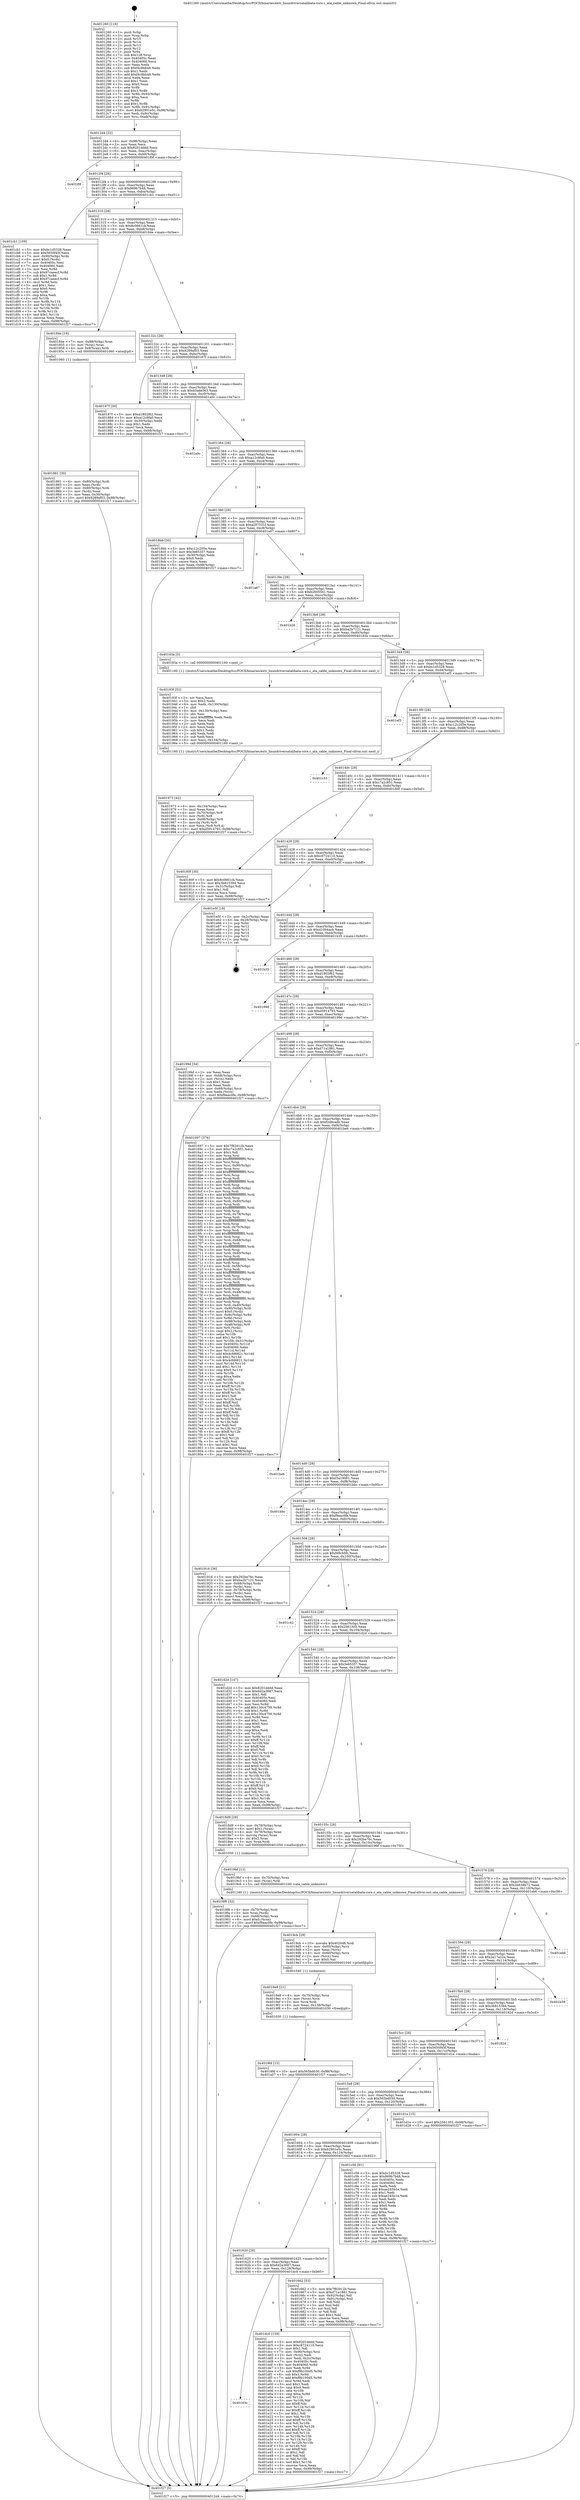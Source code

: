 digraph "0x401260" {
  label = "0x401260 (/mnt/c/Users/mathe/Desktop/tcc/POCII/binaries/extr_linuxdriversatalibata-core.c_ata_cable_unknown_Final-ollvm.out::main(0))"
  labelloc = "t"
  node[shape=record]

  Entry [label="",width=0.3,height=0.3,shape=circle,fillcolor=black,style=filled]
  "0x4012d4" [label="{
     0x4012d4 [32]\l
     | [instrs]\l
     &nbsp;&nbsp;0x4012d4 \<+6\>: mov -0x98(%rbp),%eax\l
     &nbsp;&nbsp;0x4012da \<+2\>: mov %eax,%ecx\l
     &nbsp;&nbsp;0x4012dc \<+6\>: sub $0x8201dddd,%ecx\l
     &nbsp;&nbsp;0x4012e2 \<+6\>: mov %eax,-0xac(%rbp)\l
     &nbsp;&nbsp;0x4012e8 \<+6\>: mov %ecx,-0xb0(%rbp)\l
     &nbsp;&nbsp;0x4012ee \<+6\>: je 0000000000401f0f \<main+0xcaf\>\l
  }"]
  "0x401f0f" [label="{
     0x401f0f\l
  }", style=dashed]
  "0x4012f4" [label="{
     0x4012f4 [28]\l
     | [instrs]\l
     &nbsp;&nbsp;0x4012f4 \<+5\>: jmp 00000000004012f9 \<main+0x99\>\l
     &nbsp;&nbsp;0x4012f9 \<+6\>: mov -0xac(%rbp),%eax\l
     &nbsp;&nbsp;0x4012ff \<+5\>: sub $0x869b7b48,%eax\l
     &nbsp;&nbsp;0x401304 \<+6\>: mov %eax,-0xb4(%rbp)\l
     &nbsp;&nbsp;0x40130a \<+6\>: je 0000000000401cb1 \<main+0xa51\>\l
  }"]
  Exit [label="",width=0.3,height=0.3,shape=circle,fillcolor=black,style=filled,peripheries=2]
  "0x401cb1" [label="{
     0x401cb1 [109]\l
     | [instrs]\l
     &nbsp;&nbsp;0x401cb1 \<+5\>: mov $0xbc1d5328,%eax\l
     &nbsp;&nbsp;0x401cb6 \<+5\>: mov $0x5650f45f,%ecx\l
     &nbsp;&nbsp;0x401cbb \<+7\>: mov -0x90(%rbp),%rdx\l
     &nbsp;&nbsp;0x401cc2 \<+6\>: movl $0x0,(%rdx)\l
     &nbsp;&nbsp;0x401cc8 \<+7\>: mov 0x40405c,%esi\l
     &nbsp;&nbsp;0x401ccf \<+7\>: mov 0x404060,%edi\l
     &nbsp;&nbsp;0x401cd6 \<+3\>: mov %esi,%r8d\l
     &nbsp;&nbsp;0x401cd9 \<+7\>: sub $0x97caeecf,%r8d\l
     &nbsp;&nbsp;0x401ce0 \<+4\>: sub $0x1,%r8d\l
     &nbsp;&nbsp;0x401ce4 \<+7\>: add $0x97caeecf,%r8d\l
     &nbsp;&nbsp;0x401ceb \<+4\>: imul %r8d,%esi\l
     &nbsp;&nbsp;0x401cef \<+3\>: and $0x1,%esi\l
     &nbsp;&nbsp;0x401cf2 \<+3\>: cmp $0x0,%esi\l
     &nbsp;&nbsp;0x401cf5 \<+4\>: sete %r9b\l
     &nbsp;&nbsp;0x401cf9 \<+3\>: cmp $0xa,%edi\l
     &nbsp;&nbsp;0x401cfc \<+4\>: setl %r10b\l
     &nbsp;&nbsp;0x401d00 \<+3\>: mov %r9b,%r11b\l
     &nbsp;&nbsp;0x401d03 \<+3\>: and %r10b,%r11b\l
     &nbsp;&nbsp;0x401d06 \<+3\>: xor %r10b,%r9b\l
     &nbsp;&nbsp;0x401d09 \<+3\>: or %r9b,%r11b\l
     &nbsp;&nbsp;0x401d0c \<+4\>: test $0x1,%r11b\l
     &nbsp;&nbsp;0x401d10 \<+3\>: cmovne %ecx,%eax\l
     &nbsp;&nbsp;0x401d13 \<+6\>: mov %eax,-0x98(%rbp)\l
     &nbsp;&nbsp;0x401d19 \<+5\>: jmp 0000000000401f27 \<main+0xcc7\>\l
  }"]
  "0x401310" [label="{
     0x401310 [28]\l
     | [instrs]\l
     &nbsp;&nbsp;0x401310 \<+5\>: jmp 0000000000401315 \<main+0xb5\>\l
     &nbsp;&nbsp;0x401315 \<+6\>: mov -0xac(%rbp),%eax\l
     &nbsp;&nbsp;0x40131b \<+5\>: sub $0x8c0661cb,%eax\l
     &nbsp;&nbsp;0x401320 \<+6\>: mov %eax,-0xb8(%rbp)\l
     &nbsp;&nbsp;0x401326 \<+6\>: je 000000000040184e \<main+0x5ee\>\l
  }"]
  "0x40163c" [label="{
     0x40163c\l
  }", style=dashed]
  "0x40184e" [label="{
     0x40184e [19]\l
     | [instrs]\l
     &nbsp;&nbsp;0x40184e \<+7\>: mov -0x88(%rbp),%rax\l
     &nbsp;&nbsp;0x401855 \<+3\>: mov (%rax),%rax\l
     &nbsp;&nbsp;0x401858 \<+4\>: mov 0x8(%rax),%rdi\l
     &nbsp;&nbsp;0x40185c \<+5\>: call 0000000000401060 \<atoi@plt\>\l
     | [calls]\l
     &nbsp;&nbsp;0x401060 \{1\} (unknown)\l
  }"]
  "0x40132c" [label="{
     0x40132c [28]\l
     | [instrs]\l
     &nbsp;&nbsp;0x40132c \<+5\>: jmp 0000000000401331 \<main+0xd1\>\l
     &nbsp;&nbsp;0x401331 \<+6\>: mov -0xac(%rbp),%eax\l
     &nbsp;&nbsp;0x401337 \<+5\>: sub $0x9289af03,%eax\l
     &nbsp;&nbsp;0x40133c \<+6\>: mov %eax,-0xbc(%rbp)\l
     &nbsp;&nbsp;0x401342 \<+6\>: je 000000000040187f \<main+0x61f\>\l
  }"]
  "0x401dc0" [label="{
     0x401dc0 [159]\l
     | [instrs]\l
     &nbsp;&nbsp;0x401dc0 \<+5\>: mov $0x8201dddd,%eax\l
     &nbsp;&nbsp;0x401dc5 \<+5\>: mov $0xc8724110,%ecx\l
     &nbsp;&nbsp;0x401dca \<+2\>: mov $0x1,%dl\l
     &nbsp;&nbsp;0x401dcc \<+7\>: mov -0x90(%rbp),%rsi\l
     &nbsp;&nbsp;0x401dd3 \<+2\>: mov (%rsi),%edi\l
     &nbsp;&nbsp;0x401dd5 \<+3\>: mov %edi,-0x2c(%rbp)\l
     &nbsp;&nbsp;0x401dd8 \<+7\>: mov 0x40405c,%edi\l
     &nbsp;&nbsp;0x401ddf \<+8\>: mov 0x404060,%r8d\l
     &nbsp;&nbsp;0x401de7 \<+3\>: mov %edi,%r9d\l
     &nbsp;&nbsp;0x401dea \<+7\>: sub $0xf9b100d5,%r9d\l
     &nbsp;&nbsp;0x401df1 \<+4\>: sub $0x1,%r9d\l
     &nbsp;&nbsp;0x401df5 \<+7\>: add $0xf9b100d5,%r9d\l
     &nbsp;&nbsp;0x401dfc \<+4\>: imul %r9d,%edi\l
     &nbsp;&nbsp;0x401e00 \<+3\>: and $0x1,%edi\l
     &nbsp;&nbsp;0x401e03 \<+3\>: cmp $0x0,%edi\l
     &nbsp;&nbsp;0x401e06 \<+4\>: sete %r10b\l
     &nbsp;&nbsp;0x401e0a \<+4\>: cmp $0xa,%r8d\l
     &nbsp;&nbsp;0x401e0e \<+4\>: setl %r11b\l
     &nbsp;&nbsp;0x401e12 \<+3\>: mov %r10b,%bl\l
     &nbsp;&nbsp;0x401e15 \<+3\>: xor $0xff,%bl\l
     &nbsp;&nbsp;0x401e18 \<+3\>: mov %r11b,%r14b\l
     &nbsp;&nbsp;0x401e1b \<+4\>: xor $0xff,%r14b\l
     &nbsp;&nbsp;0x401e1f \<+3\>: xor $0x1,%dl\l
     &nbsp;&nbsp;0x401e22 \<+3\>: mov %bl,%r15b\l
     &nbsp;&nbsp;0x401e25 \<+4\>: and $0xff,%r15b\l
     &nbsp;&nbsp;0x401e29 \<+3\>: and %dl,%r10b\l
     &nbsp;&nbsp;0x401e2c \<+3\>: mov %r14b,%r12b\l
     &nbsp;&nbsp;0x401e2f \<+4\>: and $0xff,%r12b\l
     &nbsp;&nbsp;0x401e33 \<+3\>: and %dl,%r11b\l
     &nbsp;&nbsp;0x401e36 \<+3\>: or %r10b,%r15b\l
     &nbsp;&nbsp;0x401e39 \<+3\>: or %r11b,%r12b\l
     &nbsp;&nbsp;0x401e3c \<+3\>: xor %r12b,%r15b\l
     &nbsp;&nbsp;0x401e3f \<+3\>: or %r14b,%bl\l
     &nbsp;&nbsp;0x401e42 \<+3\>: xor $0xff,%bl\l
     &nbsp;&nbsp;0x401e45 \<+3\>: or $0x1,%dl\l
     &nbsp;&nbsp;0x401e48 \<+2\>: and %dl,%bl\l
     &nbsp;&nbsp;0x401e4a \<+3\>: or %bl,%r15b\l
     &nbsp;&nbsp;0x401e4d \<+4\>: test $0x1,%r15b\l
     &nbsp;&nbsp;0x401e51 \<+3\>: cmovne %ecx,%eax\l
     &nbsp;&nbsp;0x401e54 \<+6\>: mov %eax,-0x98(%rbp)\l
     &nbsp;&nbsp;0x401e5a \<+5\>: jmp 0000000000401f27 \<main+0xcc7\>\l
  }"]
  "0x40187f" [label="{
     0x40187f [30]\l
     | [instrs]\l
     &nbsp;&nbsp;0x40187f \<+5\>: mov $0xd1802f62,%eax\l
     &nbsp;&nbsp;0x401884 \<+5\>: mov $0xa12c9fa0,%ecx\l
     &nbsp;&nbsp;0x401889 \<+3\>: mov -0x30(%rbp),%edx\l
     &nbsp;&nbsp;0x40188c \<+3\>: cmp $0x1,%edx\l
     &nbsp;&nbsp;0x40188f \<+3\>: cmovl %ecx,%eax\l
     &nbsp;&nbsp;0x401892 \<+6\>: mov %eax,-0x98(%rbp)\l
     &nbsp;&nbsp;0x401898 \<+5\>: jmp 0000000000401f27 \<main+0xcc7\>\l
  }"]
  "0x401348" [label="{
     0x401348 [28]\l
     | [instrs]\l
     &nbsp;&nbsp;0x401348 \<+5\>: jmp 000000000040134d \<main+0xed\>\l
     &nbsp;&nbsp;0x40134d \<+6\>: mov -0xac(%rbp),%eax\l
     &nbsp;&nbsp;0x401353 \<+5\>: sub $0x93ade563,%eax\l
     &nbsp;&nbsp;0x401358 \<+6\>: mov %eax,-0xc0(%rbp)\l
     &nbsp;&nbsp;0x40135e \<+6\>: je 0000000000401a0c \<main+0x7ac\>\l
  }"]
  "0x4019fd" [label="{
     0x4019fd [15]\l
     | [instrs]\l
     &nbsp;&nbsp;0x4019fd \<+10\>: movl $0x565bd030,-0x98(%rbp)\l
     &nbsp;&nbsp;0x401a07 \<+5\>: jmp 0000000000401f27 \<main+0xcc7\>\l
  }"]
  "0x401a0c" [label="{
     0x401a0c\l
  }", style=dashed]
  "0x401364" [label="{
     0x401364 [28]\l
     | [instrs]\l
     &nbsp;&nbsp;0x401364 \<+5\>: jmp 0000000000401369 \<main+0x109\>\l
     &nbsp;&nbsp;0x401369 \<+6\>: mov -0xac(%rbp),%eax\l
     &nbsp;&nbsp;0x40136f \<+5\>: sub $0xa12c9fa0,%eax\l
     &nbsp;&nbsp;0x401374 \<+6\>: mov %eax,-0xc4(%rbp)\l
     &nbsp;&nbsp;0x40137a \<+6\>: je 00000000004018bb \<main+0x65b\>\l
  }"]
  "0x4019e8" [label="{
     0x4019e8 [21]\l
     | [instrs]\l
     &nbsp;&nbsp;0x4019e8 \<+4\>: mov -0x70(%rbp),%rcx\l
     &nbsp;&nbsp;0x4019ec \<+3\>: mov (%rcx),%rcx\l
     &nbsp;&nbsp;0x4019ef \<+3\>: mov %rcx,%rdi\l
     &nbsp;&nbsp;0x4019f2 \<+6\>: mov %eax,-0x138(%rbp)\l
     &nbsp;&nbsp;0x4019f8 \<+5\>: call 0000000000401030 \<free@plt\>\l
     | [calls]\l
     &nbsp;&nbsp;0x401030 \{1\} (unknown)\l
  }"]
  "0x4018bb" [label="{
     0x4018bb [30]\l
     | [instrs]\l
     &nbsp;&nbsp;0x4018bb \<+5\>: mov $0xc12c205e,%eax\l
     &nbsp;&nbsp;0x4018c0 \<+5\>: mov $0x3e65357,%ecx\l
     &nbsp;&nbsp;0x4018c5 \<+3\>: mov -0x30(%rbp),%edx\l
     &nbsp;&nbsp;0x4018c8 \<+3\>: cmp $0x0,%edx\l
     &nbsp;&nbsp;0x4018cb \<+3\>: cmove %ecx,%eax\l
     &nbsp;&nbsp;0x4018ce \<+6\>: mov %eax,-0x98(%rbp)\l
     &nbsp;&nbsp;0x4018d4 \<+5\>: jmp 0000000000401f27 \<main+0xcc7\>\l
  }"]
  "0x401380" [label="{
     0x401380 [28]\l
     | [instrs]\l
     &nbsp;&nbsp;0x401380 \<+5\>: jmp 0000000000401385 \<main+0x125\>\l
     &nbsp;&nbsp;0x401385 \<+6\>: mov -0xac(%rbp),%eax\l
     &nbsp;&nbsp;0x40138b \<+5\>: sub $0xa297531f,%eax\l
     &nbsp;&nbsp;0x401390 \<+6\>: mov %eax,-0xc8(%rbp)\l
     &nbsp;&nbsp;0x401396 \<+6\>: je 0000000000401a67 \<main+0x807\>\l
  }"]
  "0x4019cb" [label="{
     0x4019cb [29]\l
     | [instrs]\l
     &nbsp;&nbsp;0x4019cb \<+10\>: movabs $0x4020d6,%rdi\l
     &nbsp;&nbsp;0x4019d5 \<+4\>: mov -0x60(%rbp),%rcx\l
     &nbsp;&nbsp;0x4019d9 \<+2\>: mov %eax,(%rcx)\l
     &nbsp;&nbsp;0x4019db \<+4\>: mov -0x60(%rbp),%rcx\l
     &nbsp;&nbsp;0x4019df \<+2\>: mov (%rcx),%esi\l
     &nbsp;&nbsp;0x4019e1 \<+2\>: mov $0x0,%al\l
     &nbsp;&nbsp;0x4019e3 \<+5\>: call 0000000000401040 \<printf@plt\>\l
     | [calls]\l
     &nbsp;&nbsp;0x401040 \{1\} (unknown)\l
  }"]
  "0x401a67" [label="{
     0x401a67\l
  }", style=dashed]
  "0x40139c" [label="{
     0x40139c [28]\l
     | [instrs]\l
     &nbsp;&nbsp;0x40139c \<+5\>: jmp 00000000004013a1 \<main+0x141\>\l
     &nbsp;&nbsp;0x4013a1 \<+6\>: mov -0xac(%rbp),%eax\l
     &nbsp;&nbsp;0x4013a7 \<+5\>: sub $0xb2605541,%eax\l
     &nbsp;&nbsp;0x4013ac \<+6\>: mov %eax,-0xcc(%rbp)\l
     &nbsp;&nbsp;0x4013b2 \<+6\>: je 0000000000401b26 \<main+0x8c6\>\l
  }"]
  "0x401973" [label="{
     0x401973 [42]\l
     | [instrs]\l
     &nbsp;&nbsp;0x401973 \<+6\>: mov -0x134(%rbp),%ecx\l
     &nbsp;&nbsp;0x401979 \<+3\>: imul %eax,%ecx\l
     &nbsp;&nbsp;0x40197c \<+4\>: mov -0x70(%rbp),%r8\l
     &nbsp;&nbsp;0x401980 \<+3\>: mov (%r8),%r8\l
     &nbsp;&nbsp;0x401983 \<+4\>: mov -0x68(%rbp),%r9\l
     &nbsp;&nbsp;0x401987 \<+3\>: movslq (%r9),%r9\l
     &nbsp;&nbsp;0x40198a \<+4\>: mov %ecx,(%r8,%r9,4)\l
     &nbsp;&nbsp;0x40198e \<+10\>: movl $0xd5914793,-0x98(%rbp)\l
     &nbsp;&nbsp;0x401998 \<+5\>: jmp 0000000000401f27 \<main+0xcc7\>\l
  }"]
  "0x401b26" [label="{
     0x401b26\l
  }", style=dashed]
  "0x4013b8" [label="{
     0x4013b8 [28]\l
     | [instrs]\l
     &nbsp;&nbsp;0x4013b8 \<+5\>: jmp 00000000004013bd \<main+0x15d\>\l
     &nbsp;&nbsp;0x4013bd \<+6\>: mov -0xac(%rbp),%eax\l
     &nbsp;&nbsp;0x4013c3 \<+5\>: sub $0xba2b7121,%eax\l
     &nbsp;&nbsp;0x4013c8 \<+6\>: mov %eax,-0xd0(%rbp)\l
     &nbsp;&nbsp;0x4013ce \<+6\>: je 000000000040193a \<main+0x6da\>\l
  }"]
  "0x40193f" [label="{
     0x40193f [52]\l
     | [instrs]\l
     &nbsp;&nbsp;0x40193f \<+2\>: xor %ecx,%ecx\l
     &nbsp;&nbsp;0x401941 \<+5\>: mov $0x2,%edx\l
     &nbsp;&nbsp;0x401946 \<+6\>: mov %edx,-0x130(%rbp)\l
     &nbsp;&nbsp;0x40194c \<+1\>: cltd\l
     &nbsp;&nbsp;0x40194d \<+6\>: mov -0x130(%rbp),%esi\l
     &nbsp;&nbsp;0x401953 \<+2\>: idiv %esi\l
     &nbsp;&nbsp;0x401955 \<+6\>: imul $0xfffffffe,%edx,%edx\l
     &nbsp;&nbsp;0x40195b \<+2\>: mov %ecx,%edi\l
     &nbsp;&nbsp;0x40195d \<+2\>: sub %edx,%edi\l
     &nbsp;&nbsp;0x40195f \<+2\>: mov %ecx,%edx\l
     &nbsp;&nbsp;0x401961 \<+3\>: sub $0x1,%edx\l
     &nbsp;&nbsp;0x401964 \<+2\>: add %edx,%edi\l
     &nbsp;&nbsp;0x401966 \<+2\>: sub %edi,%ecx\l
     &nbsp;&nbsp;0x401968 \<+6\>: mov %ecx,-0x134(%rbp)\l
     &nbsp;&nbsp;0x40196e \<+5\>: call 0000000000401160 \<next_i\>\l
     | [calls]\l
     &nbsp;&nbsp;0x401160 \{1\} (/mnt/c/Users/mathe/Desktop/tcc/POCII/binaries/extr_linuxdriversatalibata-core.c_ata_cable_unknown_Final-ollvm.out::next_i)\l
  }"]
  "0x40193a" [label="{
     0x40193a [5]\l
     | [instrs]\l
     &nbsp;&nbsp;0x40193a \<+5\>: call 0000000000401160 \<next_i\>\l
     | [calls]\l
     &nbsp;&nbsp;0x401160 \{1\} (/mnt/c/Users/mathe/Desktop/tcc/POCII/binaries/extr_linuxdriversatalibata-core.c_ata_cable_unknown_Final-ollvm.out::next_i)\l
  }"]
  "0x4013d4" [label="{
     0x4013d4 [28]\l
     | [instrs]\l
     &nbsp;&nbsp;0x4013d4 \<+5\>: jmp 00000000004013d9 \<main+0x179\>\l
     &nbsp;&nbsp;0x4013d9 \<+6\>: mov -0xac(%rbp),%eax\l
     &nbsp;&nbsp;0x4013df \<+5\>: sub $0xbc1d5328,%eax\l
     &nbsp;&nbsp;0x4013e4 \<+6\>: mov %eax,-0xd4(%rbp)\l
     &nbsp;&nbsp;0x4013ea \<+6\>: je 0000000000401ef3 \<main+0xc93\>\l
  }"]
  "0x4018f6" [label="{
     0x4018f6 [32]\l
     | [instrs]\l
     &nbsp;&nbsp;0x4018f6 \<+4\>: mov -0x70(%rbp),%rdi\l
     &nbsp;&nbsp;0x4018fa \<+3\>: mov %rax,(%rdi)\l
     &nbsp;&nbsp;0x4018fd \<+4\>: mov -0x68(%rbp),%rax\l
     &nbsp;&nbsp;0x401901 \<+6\>: movl $0x0,(%rax)\l
     &nbsp;&nbsp;0x401907 \<+10\>: movl $0xf9aac0fe,-0x98(%rbp)\l
     &nbsp;&nbsp;0x401911 \<+5\>: jmp 0000000000401f27 \<main+0xcc7\>\l
  }"]
  "0x401ef3" [label="{
     0x401ef3\l
  }", style=dashed]
  "0x4013f0" [label="{
     0x4013f0 [28]\l
     | [instrs]\l
     &nbsp;&nbsp;0x4013f0 \<+5\>: jmp 00000000004013f5 \<main+0x195\>\l
     &nbsp;&nbsp;0x4013f5 \<+6\>: mov -0xac(%rbp),%eax\l
     &nbsp;&nbsp;0x4013fb \<+5\>: sub $0xc12c205e,%eax\l
     &nbsp;&nbsp;0x401400 \<+6\>: mov %eax,-0xd8(%rbp)\l
     &nbsp;&nbsp;0x401406 \<+6\>: je 0000000000401c33 \<main+0x9d3\>\l
  }"]
  "0x401861" [label="{
     0x401861 [30]\l
     | [instrs]\l
     &nbsp;&nbsp;0x401861 \<+4\>: mov -0x80(%rbp),%rdi\l
     &nbsp;&nbsp;0x401865 \<+2\>: mov %eax,(%rdi)\l
     &nbsp;&nbsp;0x401867 \<+4\>: mov -0x80(%rbp),%rdi\l
     &nbsp;&nbsp;0x40186b \<+2\>: mov (%rdi),%eax\l
     &nbsp;&nbsp;0x40186d \<+3\>: mov %eax,-0x30(%rbp)\l
     &nbsp;&nbsp;0x401870 \<+10\>: movl $0x9289af03,-0x98(%rbp)\l
     &nbsp;&nbsp;0x40187a \<+5\>: jmp 0000000000401f27 \<main+0xcc7\>\l
  }"]
  "0x401c33" [label="{
     0x401c33\l
  }", style=dashed]
  "0x40140c" [label="{
     0x40140c [28]\l
     | [instrs]\l
     &nbsp;&nbsp;0x40140c \<+5\>: jmp 0000000000401411 \<main+0x1b1\>\l
     &nbsp;&nbsp;0x401411 \<+6\>: mov -0xac(%rbp),%eax\l
     &nbsp;&nbsp;0x401417 \<+5\>: sub $0xc7a2c851,%eax\l
     &nbsp;&nbsp;0x40141c \<+6\>: mov %eax,-0xdc(%rbp)\l
     &nbsp;&nbsp;0x401422 \<+6\>: je 000000000040180f \<main+0x5af\>\l
  }"]
  "0x401260" [label="{
     0x401260 [116]\l
     | [instrs]\l
     &nbsp;&nbsp;0x401260 \<+1\>: push %rbp\l
     &nbsp;&nbsp;0x401261 \<+3\>: mov %rsp,%rbp\l
     &nbsp;&nbsp;0x401264 \<+2\>: push %r15\l
     &nbsp;&nbsp;0x401266 \<+2\>: push %r14\l
     &nbsp;&nbsp;0x401268 \<+2\>: push %r13\l
     &nbsp;&nbsp;0x40126a \<+2\>: push %r12\l
     &nbsp;&nbsp;0x40126c \<+1\>: push %rbx\l
     &nbsp;&nbsp;0x40126d \<+7\>: sub $0x128,%rsp\l
     &nbsp;&nbsp;0x401274 \<+7\>: mov 0x40405c,%eax\l
     &nbsp;&nbsp;0x40127b \<+7\>: mov 0x404060,%ecx\l
     &nbsp;&nbsp;0x401282 \<+2\>: mov %eax,%edx\l
     &nbsp;&nbsp;0x401284 \<+6\>: sub $0xf4c8bb48,%edx\l
     &nbsp;&nbsp;0x40128a \<+3\>: sub $0x1,%edx\l
     &nbsp;&nbsp;0x40128d \<+6\>: add $0xf4c8bb48,%edx\l
     &nbsp;&nbsp;0x401293 \<+3\>: imul %edx,%eax\l
     &nbsp;&nbsp;0x401296 \<+3\>: and $0x1,%eax\l
     &nbsp;&nbsp;0x401299 \<+3\>: cmp $0x0,%eax\l
     &nbsp;&nbsp;0x40129c \<+4\>: sete %r8b\l
     &nbsp;&nbsp;0x4012a0 \<+4\>: and $0x1,%r8b\l
     &nbsp;&nbsp;0x4012a4 \<+7\>: mov %r8b,-0x92(%rbp)\l
     &nbsp;&nbsp;0x4012ab \<+3\>: cmp $0xa,%ecx\l
     &nbsp;&nbsp;0x4012ae \<+4\>: setl %r8b\l
     &nbsp;&nbsp;0x4012b2 \<+4\>: and $0x1,%r8b\l
     &nbsp;&nbsp;0x4012b6 \<+7\>: mov %r8b,-0x91(%rbp)\l
     &nbsp;&nbsp;0x4012bd \<+10\>: movl $0x62901e5c,-0x98(%rbp)\l
     &nbsp;&nbsp;0x4012c7 \<+6\>: mov %edi,-0x9c(%rbp)\l
     &nbsp;&nbsp;0x4012cd \<+7\>: mov %rsi,-0xa8(%rbp)\l
  }"]
  "0x40180f" [label="{
     0x40180f [30]\l
     | [instrs]\l
     &nbsp;&nbsp;0x40180f \<+5\>: mov $0x8c0661cb,%eax\l
     &nbsp;&nbsp;0x401814 \<+5\>: mov $0x3b815394,%ecx\l
     &nbsp;&nbsp;0x401819 \<+3\>: mov -0x31(%rbp),%dl\l
     &nbsp;&nbsp;0x40181c \<+3\>: test $0x1,%dl\l
     &nbsp;&nbsp;0x40181f \<+3\>: cmovne %ecx,%eax\l
     &nbsp;&nbsp;0x401822 \<+6\>: mov %eax,-0x98(%rbp)\l
     &nbsp;&nbsp;0x401828 \<+5\>: jmp 0000000000401f27 \<main+0xcc7\>\l
  }"]
  "0x401428" [label="{
     0x401428 [28]\l
     | [instrs]\l
     &nbsp;&nbsp;0x401428 \<+5\>: jmp 000000000040142d \<main+0x1cd\>\l
     &nbsp;&nbsp;0x40142d \<+6\>: mov -0xac(%rbp),%eax\l
     &nbsp;&nbsp;0x401433 \<+5\>: sub $0xc8724110,%eax\l
     &nbsp;&nbsp;0x401438 \<+6\>: mov %eax,-0xe0(%rbp)\l
     &nbsp;&nbsp;0x40143e \<+6\>: je 0000000000401e5f \<main+0xbff\>\l
  }"]
  "0x401f27" [label="{
     0x401f27 [5]\l
     | [instrs]\l
     &nbsp;&nbsp;0x401f27 \<+5\>: jmp 00000000004012d4 \<main+0x74\>\l
  }"]
  "0x401e5f" [label="{
     0x401e5f [18]\l
     | [instrs]\l
     &nbsp;&nbsp;0x401e5f \<+3\>: mov -0x2c(%rbp),%eax\l
     &nbsp;&nbsp;0x401e62 \<+4\>: lea -0x28(%rbp),%rsp\l
     &nbsp;&nbsp;0x401e66 \<+1\>: pop %rbx\l
     &nbsp;&nbsp;0x401e67 \<+2\>: pop %r12\l
     &nbsp;&nbsp;0x401e69 \<+2\>: pop %r13\l
     &nbsp;&nbsp;0x401e6b \<+2\>: pop %r14\l
     &nbsp;&nbsp;0x401e6d \<+2\>: pop %r15\l
     &nbsp;&nbsp;0x401e6f \<+1\>: pop %rbp\l
     &nbsp;&nbsp;0x401e70 \<+1\>: ret\l
  }"]
  "0x401444" [label="{
     0x401444 [28]\l
     | [instrs]\l
     &nbsp;&nbsp;0x401444 \<+5\>: jmp 0000000000401449 \<main+0x1e9\>\l
     &nbsp;&nbsp;0x401449 \<+6\>: mov -0xac(%rbp),%eax\l
     &nbsp;&nbsp;0x40144f \<+5\>: sub $0xd10b4acb,%eax\l
     &nbsp;&nbsp;0x401454 \<+6\>: mov %eax,-0xe4(%rbp)\l
     &nbsp;&nbsp;0x40145a \<+6\>: je 0000000000401b35 \<main+0x8d5\>\l
  }"]
  "0x401620" [label="{
     0x401620 [28]\l
     | [instrs]\l
     &nbsp;&nbsp;0x401620 \<+5\>: jmp 0000000000401625 \<main+0x3c5\>\l
     &nbsp;&nbsp;0x401625 \<+6\>: mov -0xac(%rbp),%eax\l
     &nbsp;&nbsp;0x40162b \<+5\>: sub $0x6d2a3667,%eax\l
     &nbsp;&nbsp;0x401630 \<+6\>: mov %eax,-0x128(%rbp)\l
     &nbsp;&nbsp;0x401636 \<+6\>: je 0000000000401dc0 \<main+0xb60\>\l
  }"]
  "0x401b35" [label="{
     0x401b35\l
  }", style=dashed]
  "0x401460" [label="{
     0x401460 [28]\l
     | [instrs]\l
     &nbsp;&nbsp;0x401460 \<+5\>: jmp 0000000000401465 \<main+0x205\>\l
     &nbsp;&nbsp;0x401465 \<+6\>: mov -0xac(%rbp),%eax\l
     &nbsp;&nbsp;0x40146b \<+5\>: sub $0xd1802f62,%eax\l
     &nbsp;&nbsp;0x401470 \<+6\>: mov %eax,-0xe8(%rbp)\l
     &nbsp;&nbsp;0x401476 \<+6\>: je 000000000040189d \<main+0x63d\>\l
  }"]
  "0x401662" [label="{
     0x401662 [53]\l
     | [instrs]\l
     &nbsp;&nbsp;0x401662 \<+5\>: mov $0x7f82912b,%eax\l
     &nbsp;&nbsp;0x401667 \<+5\>: mov $0xd71a1881,%ecx\l
     &nbsp;&nbsp;0x40166c \<+6\>: mov -0x92(%rbp),%dl\l
     &nbsp;&nbsp;0x401672 \<+7\>: mov -0x91(%rbp),%sil\l
     &nbsp;&nbsp;0x401679 \<+3\>: mov %dl,%dil\l
     &nbsp;&nbsp;0x40167c \<+3\>: and %sil,%dil\l
     &nbsp;&nbsp;0x40167f \<+3\>: xor %sil,%dl\l
     &nbsp;&nbsp;0x401682 \<+3\>: or %dl,%dil\l
     &nbsp;&nbsp;0x401685 \<+4\>: test $0x1,%dil\l
     &nbsp;&nbsp;0x401689 \<+3\>: cmovne %ecx,%eax\l
     &nbsp;&nbsp;0x40168c \<+6\>: mov %eax,-0x98(%rbp)\l
     &nbsp;&nbsp;0x401692 \<+5\>: jmp 0000000000401f27 \<main+0xcc7\>\l
  }"]
  "0x40189d" [label="{
     0x40189d\l
  }", style=dashed]
  "0x40147c" [label="{
     0x40147c [28]\l
     | [instrs]\l
     &nbsp;&nbsp;0x40147c \<+5\>: jmp 0000000000401481 \<main+0x221\>\l
     &nbsp;&nbsp;0x401481 \<+6\>: mov -0xac(%rbp),%eax\l
     &nbsp;&nbsp;0x401487 \<+5\>: sub $0xd5914793,%eax\l
     &nbsp;&nbsp;0x40148c \<+6\>: mov %eax,-0xec(%rbp)\l
     &nbsp;&nbsp;0x401492 \<+6\>: je 000000000040199d \<main+0x73d\>\l
  }"]
  "0x401604" [label="{
     0x401604 [28]\l
     | [instrs]\l
     &nbsp;&nbsp;0x401604 \<+5\>: jmp 0000000000401609 \<main+0x3a9\>\l
     &nbsp;&nbsp;0x401609 \<+6\>: mov -0xac(%rbp),%eax\l
     &nbsp;&nbsp;0x40160f \<+5\>: sub $0x62901e5c,%eax\l
     &nbsp;&nbsp;0x401614 \<+6\>: mov %eax,-0x124(%rbp)\l
     &nbsp;&nbsp;0x40161a \<+6\>: je 0000000000401662 \<main+0x402\>\l
  }"]
  "0x40199d" [label="{
     0x40199d [34]\l
     | [instrs]\l
     &nbsp;&nbsp;0x40199d \<+2\>: xor %eax,%eax\l
     &nbsp;&nbsp;0x40199f \<+4\>: mov -0x68(%rbp),%rcx\l
     &nbsp;&nbsp;0x4019a3 \<+2\>: mov (%rcx),%edx\l
     &nbsp;&nbsp;0x4019a5 \<+3\>: sub $0x1,%eax\l
     &nbsp;&nbsp;0x4019a8 \<+2\>: sub %eax,%edx\l
     &nbsp;&nbsp;0x4019aa \<+4\>: mov -0x68(%rbp),%rcx\l
     &nbsp;&nbsp;0x4019ae \<+2\>: mov %edx,(%rcx)\l
     &nbsp;&nbsp;0x4019b0 \<+10\>: movl $0xf9aac0fe,-0x98(%rbp)\l
     &nbsp;&nbsp;0x4019ba \<+5\>: jmp 0000000000401f27 \<main+0xcc7\>\l
  }"]
  "0x401498" [label="{
     0x401498 [28]\l
     | [instrs]\l
     &nbsp;&nbsp;0x401498 \<+5\>: jmp 000000000040149d \<main+0x23d\>\l
     &nbsp;&nbsp;0x40149d \<+6\>: mov -0xac(%rbp),%eax\l
     &nbsp;&nbsp;0x4014a3 \<+5\>: sub $0xd71a1881,%eax\l
     &nbsp;&nbsp;0x4014a8 \<+6\>: mov %eax,-0xf0(%rbp)\l
     &nbsp;&nbsp;0x4014ae \<+6\>: je 0000000000401697 \<main+0x437\>\l
  }"]
  "0x401c56" [label="{
     0x401c56 [91]\l
     | [instrs]\l
     &nbsp;&nbsp;0x401c56 \<+5\>: mov $0xbc1d5328,%eax\l
     &nbsp;&nbsp;0x401c5b \<+5\>: mov $0x869b7b48,%ecx\l
     &nbsp;&nbsp;0x401c60 \<+7\>: mov 0x40405c,%edx\l
     &nbsp;&nbsp;0x401c67 \<+7\>: mov 0x404060,%esi\l
     &nbsp;&nbsp;0x401c6e \<+2\>: mov %edx,%edi\l
     &nbsp;&nbsp;0x401c70 \<+6\>: add $0xae245b1e,%edi\l
     &nbsp;&nbsp;0x401c76 \<+3\>: sub $0x1,%edi\l
     &nbsp;&nbsp;0x401c79 \<+6\>: sub $0xae245b1e,%edi\l
     &nbsp;&nbsp;0x401c7f \<+3\>: imul %edi,%edx\l
     &nbsp;&nbsp;0x401c82 \<+3\>: and $0x1,%edx\l
     &nbsp;&nbsp;0x401c85 \<+3\>: cmp $0x0,%edx\l
     &nbsp;&nbsp;0x401c88 \<+4\>: sete %r8b\l
     &nbsp;&nbsp;0x401c8c \<+3\>: cmp $0xa,%esi\l
     &nbsp;&nbsp;0x401c8f \<+4\>: setl %r9b\l
     &nbsp;&nbsp;0x401c93 \<+3\>: mov %r8b,%r10b\l
     &nbsp;&nbsp;0x401c96 \<+3\>: and %r9b,%r10b\l
     &nbsp;&nbsp;0x401c99 \<+3\>: xor %r9b,%r8b\l
     &nbsp;&nbsp;0x401c9c \<+3\>: or %r8b,%r10b\l
     &nbsp;&nbsp;0x401c9f \<+4\>: test $0x1,%r10b\l
     &nbsp;&nbsp;0x401ca3 \<+3\>: cmovne %ecx,%eax\l
     &nbsp;&nbsp;0x401ca6 \<+6\>: mov %eax,-0x98(%rbp)\l
     &nbsp;&nbsp;0x401cac \<+5\>: jmp 0000000000401f27 \<main+0xcc7\>\l
  }"]
  "0x401697" [label="{
     0x401697 [376]\l
     | [instrs]\l
     &nbsp;&nbsp;0x401697 \<+5\>: mov $0x7f82912b,%eax\l
     &nbsp;&nbsp;0x40169c \<+5\>: mov $0xc7a2c851,%ecx\l
     &nbsp;&nbsp;0x4016a1 \<+2\>: mov $0x1,%dl\l
     &nbsp;&nbsp;0x4016a3 \<+3\>: mov %rsp,%rsi\l
     &nbsp;&nbsp;0x4016a6 \<+4\>: add $0xfffffffffffffff0,%rsi\l
     &nbsp;&nbsp;0x4016aa \<+3\>: mov %rsi,%rsp\l
     &nbsp;&nbsp;0x4016ad \<+7\>: mov %rsi,-0x90(%rbp)\l
     &nbsp;&nbsp;0x4016b4 \<+3\>: mov %rsp,%rsi\l
     &nbsp;&nbsp;0x4016b7 \<+4\>: add $0xfffffffffffffff0,%rsi\l
     &nbsp;&nbsp;0x4016bb \<+3\>: mov %rsi,%rsp\l
     &nbsp;&nbsp;0x4016be \<+3\>: mov %rsp,%rdi\l
     &nbsp;&nbsp;0x4016c1 \<+4\>: add $0xfffffffffffffff0,%rdi\l
     &nbsp;&nbsp;0x4016c5 \<+3\>: mov %rdi,%rsp\l
     &nbsp;&nbsp;0x4016c8 \<+7\>: mov %rdi,-0x88(%rbp)\l
     &nbsp;&nbsp;0x4016cf \<+3\>: mov %rsp,%rdi\l
     &nbsp;&nbsp;0x4016d2 \<+4\>: add $0xfffffffffffffff0,%rdi\l
     &nbsp;&nbsp;0x4016d6 \<+3\>: mov %rdi,%rsp\l
     &nbsp;&nbsp;0x4016d9 \<+4\>: mov %rdi,-0x80(%rbp)\l
     &nbsp;&nbsp;0x4016dd \<+3\>: mov %rsp,%rdi\l
     &nbsp;&nbsp;0x4016e0 \<+4\>: add $0xfffffffffffffff0,%rdi\l
     &nbsp;&nbsp;0x4016e4 \<+3\>: mov %rdi,%rsp\l
     &nbsp;&nbsp;0x4016e7 \<+4\>: mov %rdi,-0x78(%rbp)\l
     &nbsp;&nbsp;0x4016eb \<+3\>: mov %rsp,%rdi\l
     &nbsp;&nbsp;0x4016ee \<+4\>: add $0xfffffffffffffff0,%rdi\l
     &nbsp;&nbsp;0x4016f2 \<+3\>: mov %rdi,%rsp\l
     &nbsp;&nbsp;0x4016f5 \<+4\>: mov %rdi,-0x70(%rbp)\l
     &nbsp;&nbsp;0x4016f9 \<+3\>: mov %rsp,%rdi\l
     &nbsp;&nbsp;0x4016fc \<+4\>: add $0xfffffffffffffff0,%rdi\l
     &nbsp;&nbsp;0x401700 \<+3\>: mov %rdi,%rsp\l
     &nbsp;&nbsp;0x401703 \<+4\>: mov %rdi,-0x68(%rbp)\l
     &nbsp;&nbsp;0x401707 \<+3\>: mov %rsp,%rdi\l
     &nbsp;&nbsp;0x40170a \<+4\>: add $0xfffffffffffffff0,%rdi\l
     &nbsp;&nbsp;0x40170e \<+3\>: mov %rdi,%rsp\l
     &nbsp;&nbsp;0x401711 \<+4\>: mov %rdi,-0x60(%rbp)\l
     &nbsp;&nbsp;0x401715 \<+3\>: mov %rsp,%rdi\l
     &nbsp;&nbsp;0x401718 \<+4\>: add $0xfffffffffffffff0,%rdi\l
     &nbsp;&nbsp;0x40171c \<+3\>: mov %rdi,%rsp\l
     &nbsp;&nbsp;0x40171f \<+4\>: mov %rdi,-0x58(%rbp)\l
     &nbsp;&nbsp;0x401723 \<+3\>: mov %rsp,%rdi\l
     &nbsp;&nbsp;0x401726 \<+4\>: add $0xfffffffffffffff0,%rdi\l
     &nbsp;&nbsp;0x40172a \<+3\>: mov %rdi,%rsp\l
     &nbsp;&nbsp;0x40172d \<+4\>: mov %rdi,-0x50(%rbp)\l
     &nbsp;&nbsp;0x401731 \<+3\>: mov %rsp,%rdi\l
     &nbsp;&nbsp;0x401734 \<+4\>: add $0xfffffffffffffff0,%rdi\l
     &nbsp;&nbsp;0x401738 \<+3\>: mov %rdi,%rsp\l
     &nbsp;&nbsp;0x40173b \<+4\>: mov %rdi,-0x48(%rbp)\l
     &nbsp;&nbsp;0x40173f \<+3\>: mov %rsp,%rdi\l
     &nbsp;&nbsp;0x401742 \<+4\>: add $0xfffffffffffffff0,%rdi\l
     &nbsp;&nbsp;0x401746 \<+3\>: mov %rdi,%rsp\l
     &nbsp;&nbsp;0x401749 \<+4\>: mov %rdi,-0x40(%rbp)\l
     &nbsp;&nbsp;0x40174d \<+7\>: mov -0x90(%rbp),%rdi\l
     &nbsp;&nbsp;0x401754 \<+6\>: movl $0x0,(%rdi)\l
     &nbsp;&nbsp;0x40175a \<+7\>: mov -0x9c(%rbp),%r8d\l
     &nbsp;&nbsp;0x401761 \<+3\>: mov %r8d,(%rsi)\l
     &nbsp;&nbsp;0x401764 \<+7\>: mov -0x88(%rbp),%rdi\l
     &nbsp;&nbsp;0x40176b \<+7\>: mov -0xa8(%rbp),%r9\l
     &nbsp;&nbsp;0x401772 \<+3\>: mov %r9,(%rdi)\l
     &nbsp;&nbsp;0x401775 \<+3\>: cmpl $0x2,(%rsi)\l
     &nbsp;&nbsp;0x401778 \<+4\>: setne %r10b\l
     &nbsp;&nbsp;0x40177c \<+4\>: and $0x1,%r10b\l
     &nbsp;&nbsp;0x401780 \<+4\>: mov %r10b,-0x31(%rbp)\l
     &nbsp;&nbsp;0x401784 \<+8\>: mov 0x40405c,%r11d\l
     &nbsp;&nbsp;0x40178c \<+7\>: mov 0x404060,%ebx\l
     &nbsp;&nbsp;0x401793 \<+3\>: mov %r11d,%r14d\l
     &nbsp;&nbsp;0x401796 \<+7\>: add $0x4cfd6821,%r14d\l
     &nbsp;&nbsp;0x40179d \<+4\>: sub $0x1,%r14d\l
     &nbsp;&nbsp;0x4017a1 \<+7\>: sub $0x4cfd6821,%r14d\l
     &nbsp;&nbsp;0x4017a8 \<+4\>: imul %r14d,%r11d\l
     &nbsp;&nbsp;0x4017ac \<+4\>: and $0x1,%r11d\l
     &nbsp;&nbsp;0x4017b0 \<+4\>: cmp $0x0,%r11d\l
     &nbsp;&nbsp;0x4017b4 \<+4\>: sete %r10b\l
     &nbsp;&nbsp;0x4017b8 \<+3\>: cmp $0xa,%ebx\l
     &nbsp;&nbsp;0x4017bb \<+4\>: setl %r15b\l
     &nbsp;&nbsp;0x4017bf \<+3\>: mov %r10b,%r12b\l
     &nbsp;&nbsp;0x4017c2 \<+4\>: xor $0xff,%r12b\l
     &nbsp;&nbsp;0x4017c6 \<+3\>: mov %r15b,%r13b\l
     &nbsp;&nbsp;0x4017c9 \<+4\>: xor $0xff,%r13b\l
     &nbsp;&nbsp;0x4017cd \<+3\>: xor $0x1,%dl\l
     &nbsp;&nbsp;0x4017d0 \<+3\>: mov %r12b,%sil\l
     &nbsp;&nbsp;0x4017d3 \<+4\>: and $0xff,%sil\l
     &nbsp;&nbsp;0x4017d7 \<+3\>: and %dl,%r10b\l
     &nbsp;&nbsp;0x4017da \<+3\>: mov %r13b,%dil\l
     &nbsp;&nbsp;0x4017dd \<+4\>: and $0xff,%dil\l
     &nbsp;&nbsp;0x4017e1 \<+3\>: and %dl,%r15b\l
     &nbsp;&nbsp;0x4017e4 \<+3\>: or %r10b,%sil\l
     &nbsp;&nbsp;0x4017e7 \<+3\>: or %r15b,%dil\l
     &nbsp;&nbsp;0x4017ea \<+3\>: xor %dil,%sil\l
     &nbsp;&nbsp;0x4017ed \<+3\>: or %r13b,%r12b\l
     &nbsp;&nbsp;0x4017f0 \<+4\>: xor $0xff,%r12b\l
     &nbsp;&nbsp;0x4017f4 \<+3\>: or $0x1,%dl\l
     &nbsp;&nbsp;0x4017f7 \<+3\>: and %dl,%r12b\l
     &nbsp;&nbsp;0x4017fa \<+3\>: or %r12b,%sil\l
     &nbsp;&nbsp;0x4017fd \<+4\>: test $0x1,%sil\l
     &nbsp;&nbsp;0x401801 \<+3\>: cmovne %ecx,%eax\l
     &nbsp;&nbsp;0x401804 \<+6\>: mov %eax,-0x98(%rbp)\l
     &nbsp;&nbsp;0x40180a \<+5\>: jmp 0000000000401f27 \<main+0xcc7\>\l
  }"]
  "0x4014b4" [label="{
     0x4014b4 [28]\l
     | [instrs]\l
     &nbsp;&nbsp;0x4014b4 \<+5\>: jmp 00000000004014b9 \<main+0x259\>\l
     &nbsp;&nbsp;0x4014b9 \<+6\>: mov -0xac(%rbp),%eax\l
     &nbsp;&nbsp;0x4014bf \<+5\>: sub $0xf2d8cadb,%eax\l
     &nbsp;&nbsp;0x4014c4 \<+6\>: mov %eax,-0xf4(%rbp)\l
     &nbsp;&nbsp;0x4014ca \<+6\>: je 0000000000401be6 \<main+0x986\>\l
  }"]
  "0x4015e8" [label="{
     0x4015e8 [28]\l
     | [instrs]\l
     &nbsp;&nbsp;0x4015e8 \<+5\>: jmp 00000000004015ed \<main+0x38d\>\l
     &nbsp;&nbsp;0x4015ed \<+6\>: mov -0xac(%rbp),%eax\l
     &nbsp;&nbsp;0x4015f3 \<+5\>: sub $0x565bd030,%eax\l
     &nbsp;&nbsp;0x4015f8 \<+6\>: mov %eax,-0x120(%rbp)\l
     &nbsp;&nbsp;0x4015fe \<+6\>: je 0000000000401c56 \<main+0x9f6\>\l
  }"]
  "0x401be6" [label="{
     0x401be6\l
  }", style=dashed]
  "0x4014d0" [label="{
     0x4014d0 [28]\l
     | [instrs]\l
     &nbsp;&nbsp;0x4014d0 \<+5\>: jmp 00000000004014d5 \<main+0x275\>\l
     &nbsp;&nbsp;0x4014d5 \<+6\>: mov -0xac(%rbp),%eax\l
     &nbsp;&nbsp;0x4014db \<+5\>: sub $0xf3a19061,%eax\l
     &nbsp;&nbsp;0x4014e0 \<+6\>: mov %eax,-0xf8(%rbp)\l
     &nbsp;&nbsp;0x4014e6 \<+6\>: je 0000000000401bbc \<main+0x95c\>\l
  }"]
  "0x401d1e" [label="{
     0x401d1e [15]\l
     | [instrs]\l
     &nbsp;&nbsp;0x401d1e \<+10\>: movl $0x2561303,-0x98(%rbp)\l
     &nbsp;&nbsp;0x401d28 \<+5\>: jmp 0000000000401f27 \<main+0xcc7\>\l
  }"]
  "0x401bbc" [label="{
     0x401bbc\l
  }", style=dashed]
  "0x4014ec" [label="{
     0x4014ec [28]\l
     | [instrs]\l
     &nbsp;&nbsp;0x4014ec \<+5\>: jmp 00000000004014f1 \<main+0x291\>\l
     &nbsp;&nbsp;0x4014f1 \<+6\>: mov -0xac(%rbp),%eax\l
     &nbsp;&nbsp;0x4014f7 \<+5\>: sub $0xf9aac0fe,%eax\l
     &nbsp;&nbsp;0x4014fc \<+6\>: mov %eax,-0xfc(%rbp)\l
     &nbsp;&nbsp;0x401502 \<+6\>: je 0000000000401916 \<main+0x6b6\>\l
  }"]
  "0x4015cc" [label="{
     0x4015cc [28]\l
     | [instrs]\l
     &nbsp;&nbsp;0x4015cc \<+5\>: jmp 00000000004015d1 \<main+0x371\>\l
     &nbsp;&nbsp;0x4015d1 \<+6\>: mov -0xac(%rbp),%eax\l
     &nbsp;&nbsp;0x4015d7 \<+5\>: sub $0x5650f45f,%eax\l
     &nbsp;&nbsp;0x4015dc \<+6\>: mov %eax,-0x11c(%rbp)\l
     &nbsp;&nbsp;0x4015e2 \<+6\>: je 0000000000401d1e \<main+0xabe\>\l
  }"]
  "0x401916" [label="{
     0x401916 [36]\l
     | [instrs]\l
     &nbsp;&nbsp;0x401916 \<+5\>: mov $0x292be76c,%eax\l
     &nbsp;&nbsp;0x40191b \<+5\>: mov $0xba2b7121,%ecx\l
     &nbsp;&nbsp;0x401920 \<+4\>: mov -0x68(%rbp),%rdx\l
     &nbsp;&nbsp;0x401924 \<+2\>: mov (%rdx),%esi\l
     &nbsp;&nbsp;0x401926 \<+4\>: mov -0x78(%rbp),%rdx\l
     &nbsp;&nbsp;0x40192a \<+2\>: cmp (%rdx),%esi\l
     &nbsp;&nbsp;0x40192c \<+3\>: cmovl %ecx,%eax\l
     &nbsp;&nbsp;0x40192f \<+6\>: mov %eax,-0x98(%rbp)\l
     &nbsp;&nbsp;0x401935 \<+5\>: jmp 0000000000401f27 \<main+0xcc7\>\l
  }"]
  "0x401508" [label="{
     0x401508 [28]\l
     | [instrs]\l
     &nbsp;&nbsp;0x401508 \<+5\>: jmp 000000000040150d \<main+0x2ad\>\l
     &nbsp;&nbsp;0x40150d \<+6\>: mov -0xac(%rbp),%eax\l
     &nbsp;&nbsp;0x401513 \<+5\>: sub $0xfd9cb0fc,%eax\l
     &nbsp;&nbsp;0x401518 \<+6\>: mov %eax,-0x100(%rbp)\l
     &nbsp;&nbsp;0x40151e \<+6\>: je 0000000000401c42 \<main+0x9e2\>\l
  }"]
  "0x40182d" [label="{
     0x40182d\l
  }", style=dashed]
  "0x401c42" [label="{
     0x401c42\l
  }", style=dashed]
  "0x401524" [label="{
     0x401524 [28]\l
     | [instrs]\l
     &nbsp;&nbsp;0x401524 \<+5\>: jmp 0000000000401529 \<main+0x2c9\>\l
     &nbsp;&nbsp;0x401529 \<+6\>: mov -0xac(%rbp),%eax\l
     &nbsp;&nbsp;0x40152f \<+5\>: sub $0x2561303,%eax\l
     &nbsp;&nbsp;0x401534 \<+6\>: mov %eax,-0x104(%rbp)\l
     &nbsp;&nbsp;0x40153a \<+6\>: je 0000000000401d2d \<main+0xacd\>\l
  }"]
  "0x4015b0" [label="{
     0x4015b0 [28]\l
     | [instrs]\l
     &nbsp;&nbsp;0x4015b0 \<+5\>: jmp 00000000004015b5 \<main+0x355\>\l
     &nbsp;&nbsp;0x4015b5 \<+6\>: mov -0xac(%rbp),%eax\l
     &nbsp;&nbsp;0x4015bb \<+5\>: sub $0x3b815394,%eax\l
     &nbsp;&nbsp;0x4015c0 \<+6\>: mov %eax,-0x118(%rbp)\l
     &nbsp;&nbsp;0x4015c6 \<+6\>: je 000000000040182d \<main+0x5cd\>\l
  }"]
  "0x401d2d" [label="{
     0x401d2d [147]\l
     | [instrs]\l
     &nbsp;&nbsp;0x401d2d \<+5\>: mov $0x8201dddd,%eax\l
     &nbsp;&nbsp;0x401d32 \<+5\>: mov $0x6d2a3667,%ecx\l
     &nbsp;&nbsp;0x401d37 \<+2\>: mov $0x1,%dl\l
     &nbsp;&nbsp;0x401d39 \<+7\>: mov 0x40405c,%esi\l
     &nbsp;&nbsp;0x401d40 \<+7\>: mov 0x404060,%edi\l
     &nbsp;&nbsp;0x401d47 \<+3\>: mov %esi,%r8d\l
     &nbsp;&nbsp;0x401d4a \<+7\>: add $0x130c4759,%r8d\l
     &nbsp;&nbsp;0x401d51 \<+4\>: sub $0x1,%r8d\l
     &nbsp;&nbsp;0x401d55 \<+7\>: sub $0x130c4759,%r8d\l
     &nbsp;&nbsp;0x401d5c \<+4\>: imul %r8d,%esi\l
     &nbsp;&nbsp;0x401d60 \<+3\>: and $0x1,%esi\l
     &nbsp;&nbsp;0x401d63 \<+3\>: cmp $0x0,%esi\l
     &nbsp;&nbsp;0x401d66 \<+4\>: sete %r9b\l
     &nbsp;&nbsp;0x401d6a \<+3\>: cmp $0xa,%edi\l
     &nbsp;&nbsp;0x401d6d \<+4\>: setl %r10b\l
     &nbsp;&nbsp;0x401d71 \<+3\>: mov %r9b,%r11b\l
     &nbsp;&nbsp;0x401d74 \<+4\>: xor $0xff,%r11b\l
     &nbsp;&nbsp;0x401d78 \<+3\>: mov %r10b,%bl\l
     &nbsp;&nbsp;0x401d7b \<+3\>: xor $0xff,%bl\l
     &nbsp;&nbsp;0x401d7e \<+3\>: xor $0x0,%dl\l
     &nbsp;&nbsp;0x401d81 \<+3\>: mov %r11b,%r14b\l
     &nbsp;&nbsp;0x401d84 \<+4\>: and $0x0,%r14b\l
     &nbsp;&nbsp;0x401d88 \<+3\>: and %dl,%r9b\l
     &nbsp;&nbsp;0x401d8b \<+3\>: mov %bl,%r15b\l
     &nbsp;&nbsp;0x401d8e \<+4\>: and $0x0,%r15b\l
     &nbsp;&nbsp;0x401d92 \<+3\>: and %dl,%r10b\l
     &nbsp;&nbsp;0x401d95 \<+3\>: or %r9b,%r14b\l
     &nbsp;&nbsp;0x401d98 \<+3\>: or %r10b,%r15b\l
     &nbsp;&nbsp;0x401d9b \<+3\>: xor %r15b,%r14b\l
     &nbsp;&nbsp;0x401d9e \<+3\>: or %bl,%r11b\l
     &nbsp;&nbsp;0x401da1 \<+4\>: xor $0xff,%r11b\l
     &nbsp;&nbsp;0x401da5 \<+3\>: or $0x0,%dl\l
     &nbsp;&nbsp;0x401da8 \<+3\>: and %dl,%r11b\l
     &nbsp;&nbsp;0x401dab \<+3\>: or %r11b,%r14b\l
     &nbsp;&nbsp;0x401dae \<+4\>: test $0x1,%r14b\l
     &nbsp;&nbsp;0x401db2 \<+3\>: cmovne %ecx,%eax\l
     &nbsp;&nbsp;0x401db5 \<+6\>: mov %eax,-0x98(%rbp)\l
     &nbsp;&nbsp;0x401dbb \<+5\>: jmp 0000000000401f27 \<main+0xcc7\>\l
  }"]
  "0x401540" [label="{
     0x401540 [28]\l
     | [instrs]\l
     &nbsp;&nbsp;0x401540 \<+5\>: jmp 0000000000401545 \<main+0x2e5\>\l
     &nbsp;&nbsp;0x401545 \<+6\>: mov -0xac(%rbp),%eax\l
     &nbsp;&nbsp;0x40154b \<+5\>: sub $0x3e65357,%eax\l
     &nbsp;&nbsp;0x401550 \<+6\>: mov %eax,-0x108(%rbp)\l
     &nbsp;&nbsp;0x401556 \<+6\>: je 00000000004018d9 \<main+0x679\>\l
  }"]
  "0x401b59" [label="{
     0x401b59\l
  }", style=dashed]
  "0x4018d9" [label="{
     0x4018d9 [29]\l
     | [instrs]\l
     &nbsp;&nbsp;0x4018d9 \<+4\>: mov -0x78(%rbp),%rax\l
     &nbsp;&nbsp;0x4018dd \<+6\>: movl $0x1,(%rax)\l
     &nbsp;&nbsp;0x4018e3 \<+4\>: mov -0x78(%rbp),%rax\l
     &nbsp;&nbsp;0x4018e7 \<+3\>: movslq (%rax),%rax\l
     &nbsp;&nbsp;0x4018ea \<+4\>: shl $0x2,%rax\l
     &nbsp;&nbsp;0x4018ee \<+3\>: mov %rax,%rdi\l
     &nbsp;&nbsp;0x4018f1 \<+5\>: call 0000000000401050 \<malloc@plt\>\l
     | [calls]\l
     &nbsp;&nbsp;0x401050 \{1\} (unknown)\l
  }"]
  "0x40155c" [label="{
     0x40155c [28]\l
     | [instrs]\l
     &nbsp;&nbsp;0x40155c \<+5\>: jmp 0000000000401561 \<main+0x301\>\l
     &nbsp;&nbsp;0x401561 \<+6\>: mov -0xac(%rbp),%eax\l
     &nbsp;&nbsp;0x401567 \<+5\>: sub $0x292be76c,%eax\l
     &nbsp;&nbsp;0x40156c \<+6\>: mov %eax,-0x10c(%rbp)\l
     &nbsp;&nbsp;0x401572 \<+6\>: je 00000000004019bf \<main+0x75f\>\l
  }"]
  "0x401594" [label="{
     0x401594 [28]\l
     | [instrs]\l
     &nbsp;&nbsp;0x401594 \<+5\>: jmp 0000000000401599 \<main+0x339\>\l
     &nbsp;&nbsp;0x401599 \<+6\>: mov -0xac(%rbp),%eax\l
     &nbsp;&nbsp;0x40159f \<+5\>: sub $0x2e17a22a,%eax\l
     &nbsp;&nbsp;0x4015a4 \<+6\>: mov %eax,-0x114(%rbp)\l
     &nbsp;&nbsp;0x4015aa \<+6\>: je 0000000000401b59 \<main+0x8f9\>\l
  }"]
  "0x4019bf" [label="{
     0x4019bf [12]\l
     | [instrs]\l
     &nbsp;&nbsp;0x4019bf \<+4\>: mov -0x70(%rbp),%rax\l
     &nbsp;&nbsp;0x4019c3 \<+3\>: mov (%rax),%rdi\l
     &nbsp;&nbsp;0x4019c6 \<+5\>: call 0000000000401240 \<ata_cable_unknown\>\l
     | [calls]\l
     &nbsp;&nbsp;0x401240 \{1\} (/mnt/c/Users/mathe/Desktop/tcc/POCII/binaries/extr_linuxdriversatalibata-core.c_ata_cable_unknown_Final-ollvm.out::ata_cable_unknown)\l
  }"]
  "0x401578" [label="{
     0x401578 [28]\l
     | [instrs]\l
     &nbsp;&nbsp;0x401578 \<+5\>: jmp 000000000040157d \<main+0x31d\>\l
     &nbsp;&nbsp;0x40157d \<+6\>: mov -0xac(%rbp),%eax\l
     &nbsp;&nbsp;0x401583 \<+5\>: sub $0x2b638b72,%eax\l
     &nbsp;&nbsp;0x401588 \<+6\>: mov %eax,-0x110(%rbp)\l
     &nbsp;&nbsp;0x40158e \<+6\>: je 0000000000401eb6 \<main+0xc56\>\l
  }"]
  "0x401eb6" [label="{
     0x401eb6\l
  }", style=dashed]
  Entry -> "0x401260" [label=" 1"]
  "0x4012d4" -> "0x401f0f" [label=" 0"]
  "0x4012d4" -> "0x4012f4" [label=" 18"]
  "0x401e5f" -> Exit [label=" 1"]
  "0x4012f4" -> "0x401cb1" [label=" 1"]
  "0x4012f4" -> "0x401310" [label=" 17"]
  "0x401dc0" -> "0x401f27" [label=" 1"]
  "0x401310" -> "0x40184e" [label=" 1"]
  "0x401310" -> "0x40132c" [label=" 16"]
  "0x401620" -> "0x40163c" [label=" 0"]
  "0x40132c" -> "0x40187f" [label=" 1"]
  "0x40132c" -> "0x401348" [label=" 15"]
  "0x401620" -> "0x401dc0" [label=" 1"]
  "0x401348" -> "0x401a0c" [label=" 0"]
  "0x401348" -> "0x401364" [label=" 15"]
  "0x401d2d" -> "0x401f27" [label=" 1"]
  "0x401364" -> "0x4018bb" [label=" 1"]
  "0x401364" -> "0x401380" [label=" 14"]
  "0x401d1e" -> "0x401f27" [label=" 1"]
  "0x401380" -> "0x401a67" [label=" 0"]
  "0x401380" -> "0x40139c" [label=" 14"]
  "0x401cb1" -> "0x401f27" [label=" 1"]
  "0x40139c" -> "0x401b26" [label=" 0"]
  "0x40139c" -> "0x4013b8" [label=" 14"]
  "0x401c56" -> "0x401f27" [label=" 1"]
  "0x4013b8" -> "0x40193a" [label=" 1"]
  "0x4013b8" -> "0x4013d4" [label=" 13"]
  "0x4019fd" -> "0x401f27" [label=" 1"]
  "0x4013d4" -> "0x401ef3" [label=" 0"]
  "0x4013d4" -> "0x4013f0" [label=" 13"]
  "0x4019e8" -> "0x4019fd" [label=" 1"]
  "0x4013f0" -> "0x401c33" [label=" 0"]
  "0x4013f0" -> "0x40140c" [label=" 13"]
  "0x4019cb" -> "0x4019e8" [label=" 1"]
  "0x40140c" -> "0x40180f" [label=" 1"]
  "0x40140c" -> "0x401428" [label=" 12"]
  "0x40199d" -> "0x401f27" [label=" 1"]
  "0x401428" -> "0x401e5f" [label=" 1"]
  "0x401428" -> "0x401444" [label=" 11"]
  "0x401973" -> "0x401f27" [label=" 1"]
  "0x401444" -> "0x401b35" [label=" 0"]
  "0x401444" -> "0x401460" [label=" 11"]
  "0x40193f" -> "0x401973" [label=" 1"]
  "0x401460" -> "0x40189d" [label=" 0"]
  "0x401460" -> "0x40147c" [label=" 11"]
  "0x40193a" -> "0x40193f" [label=" 1"]
  "0x40147c" -> "0x40199d" [label=" 1"]
  "0x40147c" -> "0x401498" [label=" 10"]
  "0x4018f6" -> "0x401f27" [label=" 1"]
  "0x401498" -> "0x401697" [label=" 1"]
  "0x401498" -> "0x4014b4" [label=" 9"]
  "0x4018d9" -> "0x4018f6" [label=" 1"]
  "0x4014b4" -> "0x401be6" [label=" 0"]
  "0x4014b4" -> "0x4014d0" [label=" 9"]
  "0x40187f" -> "0x401f27" [label=" 1"]
  "0x4014d0" -> "0x401bbc" [label=" 0"]
  "0x4014d0" -> "0x4014ec" [label=" 9"]
  "0x401861" -> "0x401f27" [label=" 1"]
  "0x4014ec" -> "0x401916" [label=" 2"]
  "0x4014ec" -> "0x401508" [label=" 7"]
  "0x40180f" -> "0x401f27" [label=" 1"]
  "0x401508" -> "0x401c42" [label=" 0"]
  "0x401508" -> "0x401524" [label=" 7"]
  "0x401697" -> "0x401f27" [label=" 1"]
  "0x401524" -> "0x401d2d" [label=" 1"]
  "0x401524" -> "0x401540" [label=" 6"]
  "0x401f27" -> "0x4012d4" [label=" 17"]
  "0x401540" -> "0x4018d9" [label=" 1"]
  "0x401540" -> "0x40155c" [label=" 5"]
  "0x401260" -> "0x4012d4" [label=" 1"]
  "0x40155c" -> "0x4019bf" [label=" 1"]
  "0x40155c" -> "0x401578" [label=" 4"]
  "0x401604" -> "0x401620" [label=" 1"]
  "0x401578" -> "0x401eb6" [label=" 0"]
  "0x401578" -> "0x401594" [label=" 4"]
  "0x401662" -> "0x401f27" [label=" 1"]
  "0x401594" -> "0x401b59" [label=" 0"]
  "0x401594" -> "0x4015b0" [label=" 4"]
  "0x4019bf" -> "0x4019cb" [label=" 1"]
  "0x4015b0" -> "0x40182d" [label=" 0"]
  "0x4015b0" -> "0x4015cc" [label=" 4"]
  "0x40184e" -> "0x401861" [label=" 1"]
  "0x4015cc" -> "0x401d1e" [label=" 1"]
  "0x4015cc" -> "0x4015e8" [label=" 3"]
  "0x4018bb" -> "0x401f27" [label=" 1"]
  "0x4015e8" -> "0x401c56" [label=" 1"]
  "0x4015e8" -> "0x401604" [label=" 2"]
  "0x401916" -> "0x401f27" [label=" 2"]
  "0x401604" -> "0x401662" [label=" 1"]
}
